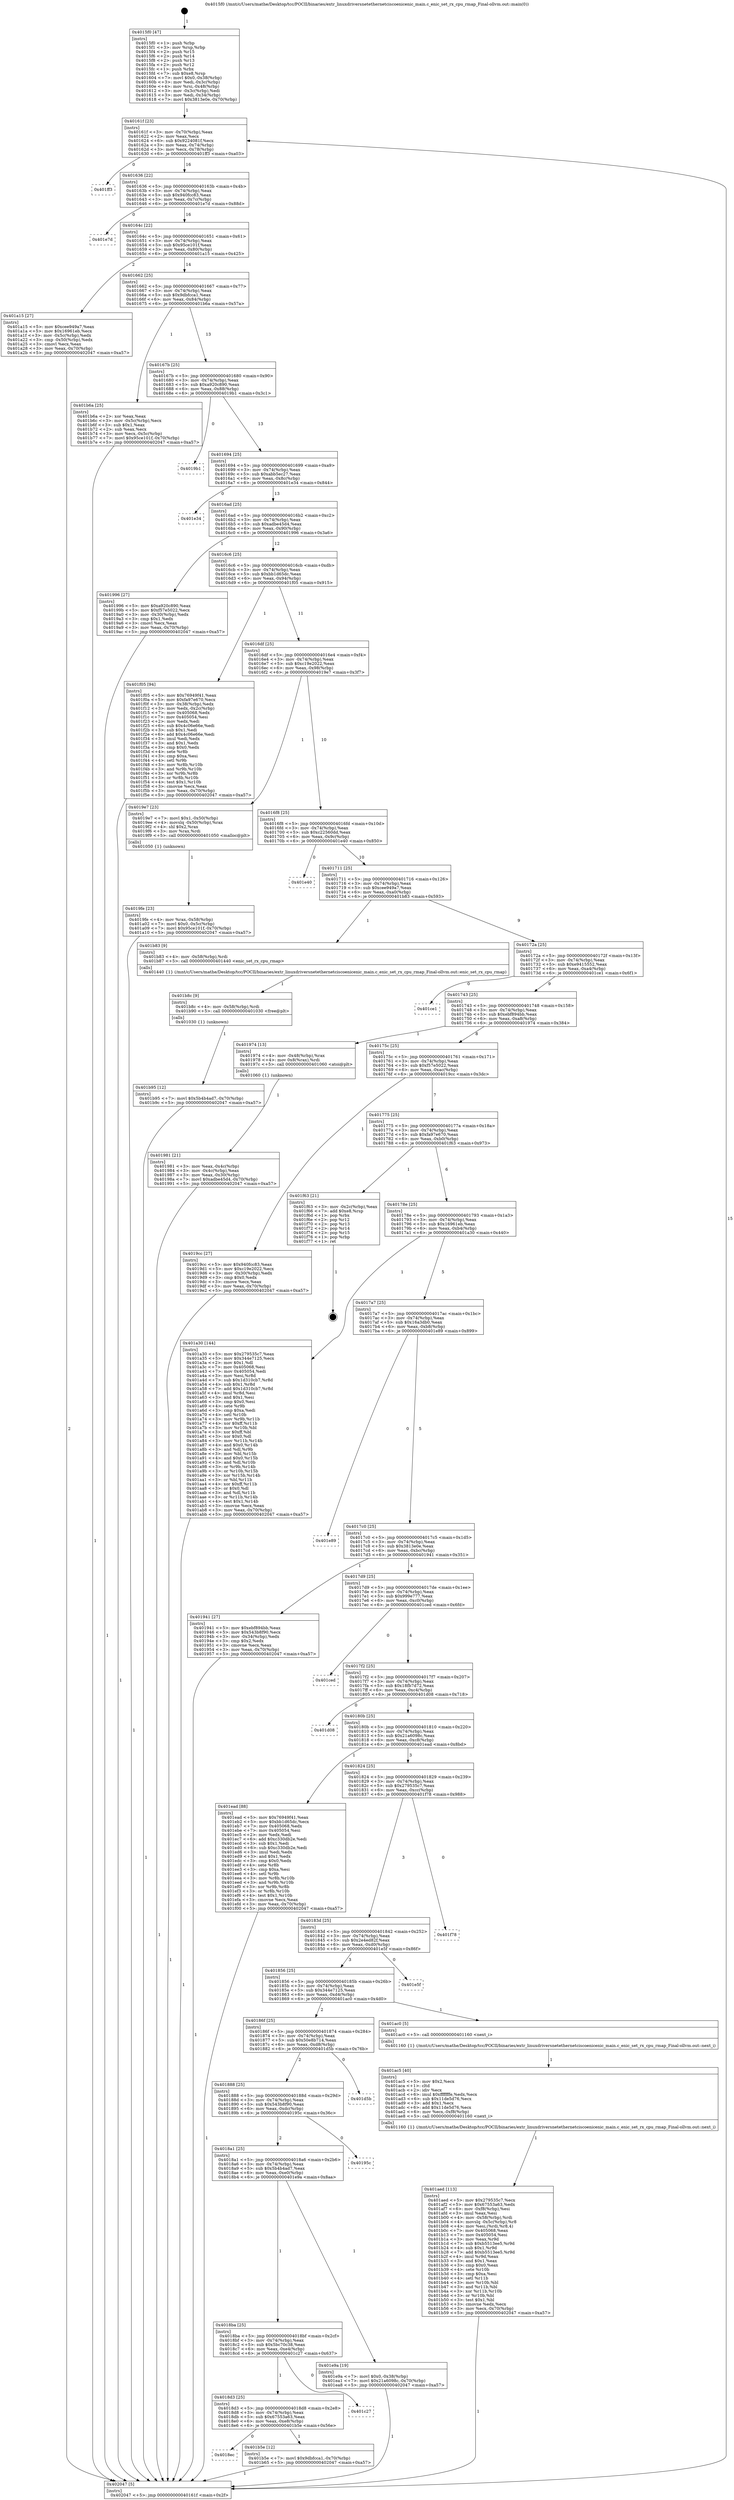 digraph "0x4015f0" {
  label = "0x4015f0 (/mnt/c/Users/mathe/Desktop/tcc/POCII/binaries/extr_linuxdriversnetethernetciscoenicenic_main.c_enic_set_rx_cpu_rmap_Final-ollvm.out::main(0))"
  labelloc = "t"
  node[shape=record]

  Entry [label="",width=0.3,height=0.3,shape=circle,fillcolor=black,style=filled]
  "0x40161f" [label="{
     0x40161f [23]\l
     | [instrs]\l
     &nbsp;&nbsp;0x40161f \<+3\>: mov -0x70(%rbp),%eax\l
     &nbsp;&nbsp;0x401622 \<+2\>: mov %eax,%ecx\l
     &nbsp;&nbsp;0x401624 \<+6\>: sub $0x9224081f,%ecx\l
     &nbsp;&nbsp;0x40162a \<+3\>: mov %eax,-0x74(%rbp)\l
     &nbsp;&nbsp;0x40162d \<+3\>: mov %ecx,-0x78(%rbp)\l
     &nbsp;&nbsp;0x401630 \<+6\>: je 0000000000401ff3 \<main+0xa03\>\l
  }"]
  "0x401ff3" [label="{
     0x401ff3\l
  }", style=dashed]
  "0x401636" [label="{
     0x401636 [22]\l
     | [instrs]\l
     &nbsp;&nbsp;0x401636 \<+5\>: jmp 000000000040163b \<main+0x4b\>\l
     &nbsp;&nbsp;0x40163b \<+3\>: mov -0x74(%rbp),%eax\l
     &nbsp;&nbsp;0x40163e \<+5\>: sub $0x940fcc83,%eax\l
     &nbsp;&nbsp;0x401643 \<+3\>: mov %eax,-0x7c(%rbp)\l
     &nbsp;&nbsp;0x401646 \<+6\>: je 0000000000401e7d \<main+0x88d\>\l
  }"]
  Exit [label="",width=0.3,height=0.3,shape=circle,fillcolor=black,style=filled,peripheries=2]
  "0x401e7d" [label="{
     0x401e7d\l
  }", style=dashed]
  "0x40164c" [label="{
     0x40164c [22]\l
     | [instrs]\l
     &nbsp;&nbsp;0x40164c \<+5\>: jmp 0000000000401651 \<main+0x61\>\l
     &nbsp;&nbsp;0x401651 \<+3\>: mov -0x74(%rbp),%eax\l
     &nbsp;&nbsp;0x401654 \<+5\>: sub $0x95ce101f,%eax\l
     &nbsp;&nbsp;0x401659 \<+3\>: mov %eax,-0x80(%rbp)\l
     &nbsp;&nbsp;0x40165c \<+6\>: je 0000000000401a15 \<main+0x425\>\l
  }"]
  "0x401b95" [label="{
     0x401b95 [12]\l
     | [instrs]\l
     &nbsp;&nbsp;0x401b95 \<+7\>: movl $0x5b4b4ad7,-0x70(%rbp)\l
     &nbsp;&nbsp;0x401b9c \<+5\>: jmp 0000000000402047 \<main+0xa57\>\l
  }"]
  "0x401a15" [label="{
     0x401a15 [27]\l
     | [instrs]\l
     &nbsp;&nbsp;0x401a15 \<+5\>: mov $0xcee949a7,%eax\l
     &nbsp;&nbsp;0x401a1a \<+5\>: mov $0x16961eb,%ecx\l
     &nbsp;&nbsp;0x401a1f \<+3\>: mov -0x5c(%rbp),%edx\l
     &nbsp;&nbsp;0x401a22 \<+3\>: cmp -0x50(%rbp),%edx\l
     &nbsp;&nbsp;0x401a25 \<+3\>: cmovl %ecx,%eax\l
     &nbsp;&nbsp;0x401a28 \<+3\>: mov %eax,-0x70(%rbp)\l
     &nbsp;&nbsp;0x401a2b \<+5\>: jmp 0000000000402047 \<main+0xa57\>\l
  }"]
  "0x401662" [label="{
     0x401662 [25]\l
     | [instrs]\l
     &nbsp;&nbsp;0x401662 \<+5\>: jmp 0000000000401667 \<main+0x77\>\l
     &nbsp;&nbsp;0x401667 \<+3\>: mov -0x74(%rbp),%eax\l
     &nbsp;&nbsp;0x40166a \<+5\>: sub $0x9dbfcca1,%eax\l
     &nbsp;&nbsp;0x40166f \<+6\>: mov %eax,-0x84(%rbp)\l
     &nbsp;&nbsp;0x401675 \<+6\>: je 0000000000401b6a \<main+0x57a\>\l
  }"]
  "0x401b8c" [label="{
     0x401b8c [9]\l
     | [instrs]\l
     &nbsp;&nbsp;0x401b8c \<+4\>: mov -0x58(%rbp),%rdi\l
     &nbsp;&nbsp;0x401b90 \<+5\>: call 0000000000401030 \<free@plt\>\l
     | [calls]\l
     &nbsp;&nbsp;0x401030 \{1\} (unknown)\l
  }"]
  "0x401b6a" [label="{
     0x401b6a [25]\l
     | [instrs]\l
     &nbsp;&nbsp;0x401b6a \<+2\>: xor %eax,%eax\l
     &nbsp;&nbsp;0x401b6c \<+3\>: mov -0x5c(%rbp),%ecx\l
     &nbsp;&nbsp;0x401b6f \<+3\>: sub $0x1,%eax\l
     &nbsp;&nbsp;0x401b72 \<+2\>: sub %eax,%ecx\l
     &nbsp;&nbsp;0x401b74 \<+3\>: mov %ecx,-0x5c(%rbp)\l
     &nbsp;&nbsp;0x401b77 \<+7\>: movl $0x95ce101f,-0x70(%rbp)\l
     &nbsp;&nbsp;0x401b7e \<+5\>: jmp 0000000000402047 \<main+0xa57\>\l
  }"]
  "0x40167b" [label="{
     0x40167b [25]\l
     | [instrs]\l
     &nbsp;&nbsp;0x40167b \<+5\>: jmp 0000000000401680 \<main+0x90\>\l
     &nbsp;&nbsp;0x401680 \<+3\>: mov -0x74(%rbp),%eax\l
     &nbsp;&nbsp;0x401683 \<+5\>: sub $0xa920c890,%eax\l
     &nbsp;&nbsp;0x401688 \<+6\>: mov %eax,-0x88(%rbp)\l
     &nbsp;&nbsp;0x40168e \<+6\>: je 00000000004019b1 \<main+0x3c1\>\l
  }"]
  "0x4018ec" [label="{
     0x4018ec\l
  }", style=dashed]
  "0x4019b1" [label="{
     0x4019b1\l
  }", style=dashed]
  "0x401694" [label="{
     0x401694 [25]\l
     | [instrs]\l
     &nbsp;&nbsp;0x401694 \<+5\>: jmp 0000000000401699 \<main+0xa9\>\l
     &nbsp;&nbsp;0x401699 \<+3\>: mov -0x74(%rbp),%eax\l
     &nbsp;&nbsp;0x40169c \<+5\>: sub $0xabb5ec27,%eax\l
     &nbsp;&nbsp;0x4016a1 \<+6\>: mov %eax,-0x8c(%rbp)\l
     &nbsp;&nbsp;0x4016a7 \<+6\>: je 0000000000401e34 \<main+0x844\>\l
  }"]
  "0x401b5e" [label="{
     0x401b5e [12]\l
     | [instrs]\l
     &nbsp;&nbsp;0x401b5e \<+7\>: movl $0x9dbfcca1,-0x70(%rbp)\l
     &nbsp;&nbsp;0x401b65 \<+5\>: jmp 0000000000402047 \<main+0xa57\>\l
  }"]
  "0x401e34" [label="{
     0x401e34\l
  }", style=dashed]
  "0x4016ad" [label="{
     0x4016ad [25]\l
     | [instrs]\l
     &nbsp;&nbsp;0x4016ad \<+5\>: jmp 00000000004016b2 \<main+0xc2\>\l
     &nbsp;&nbsp;0x4016b2 \<+3\>: mov -0x74(%rbp),%eax\l
     &nbsp;&nbsp;0x4016b5 \<+5\>: sub $0xadbe45d4,%eax\l
     &nbsp;&nbsp;0x4016ba \<+6\>: mov %eax,-0x90(%rbp)\l
     &nbsp;&nbsp;0x4016c0 \<+6\>: je 0000000000401996 \<main+0x3a6\>\l
  }"]
  "0x4018d3" [label="{
     0x4018d3 [25]\l
     | [instrs]\l
     &nbsp;&nbsp;0x4018d3 \<+5\>: jmp 00000000004018d8 \<main+0x2e8\>\l
     &nbsp;&nbsp;0x4018d8 \<+3\>: mov -0x74(%rbp),%eax\l
     &nbsp;&nbsp;0x4018db \<+5\>: sub $0x67553a63,%eax\l
     &nbsp;&nbsp;0x4018e0 \<+6\>: mov %eax,-0xe8(%rbp)\l
     &nbsp;&nbsp;0x4018e6 \<+6\>: je 0000000000401b5e \<main+0x56e\>\l
  }"]
  "0x401996" [label="{
     0x401996 [27]\l
     | [instrs]\l
     &nbsp;&nbsp;0x401996 \<+5\>: mov $0xa920c890,%eax\l
     &nbsp;&nbsp;0x40199b \<+5\>: mov $0xf57e5022,%ecx\l
     &nbsp;&nbsp;0x4019a0 \<+3\>: mov -0x30(%rbp),%edx\l
     &nbsp;&nbsp;0x4019a3 \<+3\>: cmp $0x1,%edx\l
     &nbsp;&nbsp;0x4019a6 \<+3\>: cmovl %ecx,%eax\l
     &nbsp;&nbsp;0x4019a9 \<+3\>: mov %eax,-0x70(%rbp)\l
     &nbsp;&nbsp;0x4019ac \<+5\>: jmp 0000000000402047 \<main+0xa57\>\l
  }"]
  "0x4016c6" [label="{
     0x4016c6 [25]\l
     | [instrs]\l
     &nbsp;&nbsp;0x4016c6 \<+5\>: jmp 00000000004016cb \<main+0xdb\>\l
     &nbsp;&nbsp;0x4016cb \<+3\>: mov -0x74(%rbp),%eax\l
     &nbsp;&nbsp;0x4016ce \<+5\>: sub $0xbb1d65dc,%eax\l
     &nbsp;&nbsp;0x4016d3 \<+6\>: mov %eax,-0x94(%rbp)\l
     &nbsp;&nbsp;0x4016d9 \<+6\>: je 0000000000401f05 \<main+0x915\>\l
  }"]
  "0x401c27" [label="{
     0x401c27\l
  }", style=dashed]
  "0x401f05" [label="{
     0x401f05 [94]\l
     | [instrs]\l
     &nbsp;&nbsp;0x401f05 \<+5\>: mov $0x76949f41,%eax\l
     &nbsp;&nbsp;0x401f0a \<+5\>: mov $0xfa97e670,%ecx\l
     &nbsp;&nbsp;0x401f0f \<+3\>: mov -0x38(%rbp),%edx\l
     &nbsp;&nbsp;0x401f12 \<+3\>: mov %edx,-0x2c(%rbp)\l
     &nbsp;&nbsp;0x401f15 \<+7\>: mov 0x405068,%edx\l
     &nbsp;&nbsp;0x401f1c \<+7\>: mov 0x405054,%esi\l
     &nbsp;&nbsp;0x401f23 \<+2\>: mov %edx,%edi\l
     &nbsp;&nbsp;0x401f25 \<+6\>: sub $0x4c06e66e,%edi\l
     &nbsp;&nbsp;0x401f2b \<+3\>: sub $0x1,%edi\l
     &nbsp;&nbsp;0x401f2e \<+6\>: add $0x4c06e66e,%edi\l
     &nbsp;&nbsp;0x401f34 \<+3\>: imul %edi,%edx\l
     &nbsp;&nbsp;0x401f37 \<+3\>: and $0x1,%edx\l
     &nbsp;&nbsp;0x401f3a \<+3\>: cmp $0x0,%edx\l
     &nbsp;&nbsp;0x401f3d \<+4\>: sete %r8b\l
     &nbsp;&nbsp;0x401f41 \<+3\>: cmp $0xa,%esi\l
     &nbsp;&nbsp;0x401f44 \<+4\>: setl %r9b\l
     &nbsp;&nbsp;0x401f48 \<+3\>: mov %r8b,%r10b\l
     &nbsp;&nbsp;0x401f4b \<+3\>: and %r9b,%r10b\l
     &nbsp;&nbsp;0x401f4e \<+3\>: xor %r9b,%r8b\l
     &nbsp;&nbsp;0x401f51 \<+3\>: or %r8b,%r10b\l
     &nbsp;&nbsp;0x401f54 \<+4\>: test $0x1,%r10b\l
     &nbsp;&nbsp;0x401f58 \<+3\>: cmovne %ecx,%eax\l
     &nbsp;&nbsp;0x401f5b \<+3\>: mov %eax,-0x70(%rbp)\l
     &nbsp;&nbsp;0x401f5e \<+5\>: jmp 0000000000402047 \<main+0xa57\>\l
  }"]
  "0x4016df" [label="{
     0x4016df [25]\l
     | [instrs]\l
     &nbsp;&nbsp;0x4016df \<+5\>: jmp 00000000004016e4 \<main+0xf4\>\l
     &nbsp;&nbsp;0x4016e4 \<+3\>: mov -0x74(%rbp),%eax\l
     &nbsp;&nbsp;0x4016e7 \<+5\>: sub $0xc19e2022,%eax\l
     &nbsp;&nbsp;0x4016ec \<+6\>: mov %eax,-0x98(%rbp)\l
     &nbsp;&nbsp;0x4016f2 \<+6\>: je 00000000004019e7 \<main+0x3f7\>\l
  }"]
  "0x4018ba" [label="{
     0x4018ba [25]\l
     | [instrs]\l
     &nbsp;&nbsp;0x4018ba \<+5\>: jmp 00000000004018bf \<main+0x2cf\>\l
     &nbsp;&nbsp;0x4018bf \<+3\>: mov -0x74(%rbp),%eax\l
     &nbsp;&nbsp;0x4018c2 \<+5\>: sub $0x5bc70c38,%eax\l
     &nbsp;&nbsp;0x4018c7 \<+6\>: mov %eax,-0xe4(%rbp)\l
     &nbsp;&nbsp;0x4018cd \<+6\>: je 0000000000401c27 \<main+0x637\>\l
  }"]
  "0x4019e7" [label="{
     0x4019e7 [23]\l
     | [instrs]\l
     &nbsp;&nbsp;0x4019e7 \<+7\>: movl $0x1,-0x50(%rbp)\l
     &nbsp;&nbsp;0x4019ee \<+4\>: movslq -0x50(%rbp),%rax\l
     &nbsp;&nbsp;0x4019f2 \<+4\>: shl $0x2,%rax\l
     &nbsp;&nbsp;0x4019f6 \<+3\>: mov %rax,%rdi\l
     &nbsp;&nbsp;0x4019f9 \<+5\>: call 0000000000401050 \<malloc@plt\>\l
     | [calls]\l
     &nbsp;&nbsp;0x401050 \{1\} (unknown)\l
  }"]
  "0x4016f8" [label="{
     0x4016f8 [25]\l
     | [instrs]\l
     &nbsp;&nbsp;0x4016f8 \<+5\>: jmp 00000000004016fd \<main+0x10d\>\l
     &nbsp;&nbsp;0x4016fd \<+3\>: mov -0x74(%rbp),%eax\l
     &nbsp;&nbsp;0x401700 \<+5\>: sub $0xc22560dd,%eax\l
     &nbsp;&nbsp;0x401705 \<+6\>: mov %eax,-0x9c(%rbp)\l
     &nbsp;&nbsp;0x40170b \<+6\>: je 0000000000401e40 \<main+0x850\>\l
  }"]
  "0x401e9a" [label="{
     0x401e9a [19]\l
     | [instrs]\l
     &nbsp;&nbsp;0x401e9a \<+7\>: movl $0x0,-0x38(%rbp)\l
     &nbsp;&nbsp;0x401ea1 \<+7\>: movl $0x21a6098c,-0x70(%rbp)\l
     &nbsp;&nbsp;0x401ea8 \<+5\>: jmp 0000000000402047 \<main+0xa57\>\l
  }"]
  "0x401e40" [label="{
     0x401e40\l
  }", style=dashed]
  "0x401711" [label="{
     0x401711 [25]\l
     | [instrs]\l
     &nbsp;&nbsp;0x401711 \<+5\>: jmp 0000000000401716 \<main+0x126\>\l
     &nbsp;&nbsp;0x401716 \<+3\>: mov -0x74(%rbp),%eax\l
     &nbsp;&nbsp;0x401719 \<+5\>: sub $0xcee949a7,%eax\l
     &nbsp;&nbsp;0x40171e \<+6\>: mov %eax,-0xa0(%rbp)\l
     &nbsp;&nbsp;0x401724 \<+6\>: je 0000000000401b83 \<main+0x593\>\l
  }"]
  "0x4018a1" [label="{
     0x4018a1 [25]\l
     | [instrs]\l
     &nbsp;&nbsp;0x4018a1 \<+5\>: jmp 00000000004018a6 \<main+0x2b6\>\l
     &nbsp;&nbsp;0x4018a6 \<+3\>: mov -0x74(%rbp),%eax\l
     &nbsp;&nbsp;0x4018a9 \<+5\>: sub $0x5b4b4ad7,%eax\l
     &nbsp;&nbsp;0x4018ae \<+6\>: mov %eax,-0xe0(%rbp)\l
     &nbsp;&nbsp;0x4018b4 \<+6\>: je 0000000000401e9a \<main+0x8aa\>\l
  }"]
  "0x401b83" [label="{
     0x401b83 [9]\l
     | [instrs]\l
     &nbsp;&nbsp;0x401b83 \<+4\>: mov -0x58(%rbp),%rdi\l
     &nbsp;&nbsp;0x401b87 \<+5\>: call 0000000000401440 \<enic_set_rx_cpu_rmap\>\l
     | [calls]\l
     &nbsp;&nbsp;0x401440 \{1\} (/mnt/c/Users/mathe/Desktop/tcc/POCII/binaries/extr_linuxdriversnetethernetciscoenicenic_main.c_enic_set_rx_cpu_rmap_Final-ollvm.out::enic_set_rx_cpu_rmap)\l
  }"]
  "0x40172a" [label="{
     0x40172a [25]\l
     | [instrs]\l
     &nbsp;&nbsp;0x40172a \<+5\>: jmp 000000000040172f \<main+0x13f\>\l
     &nbsp;&nbsp;0x40172f \<+3\>: mov -0x74(%rbp),%eax\l
     &nbsp;&nbsp;0x401732 \<+5\>: sub $0xe9415552,%eax\l
     &nbsp;&nbsp;0x401737 \<+6\>: mov %eax,-0xa4(%rbp)\l
     &nbsp;&nbsp;0x40173d \<+6\>: je 0000000000401ce1 \<main+0x6f1\>\l
  }"]
  "0x40195c" [label="{
     0x40195c\l
  }", style=dashed]
  "0x401ce1" [label="{
     0x401ce1\l
  }", style=dashed]
  "0x401743" [label="{
     0x401743 [25]\l
     | [instrs]\l
     &nbsp;&nbsp;0x401743 \<+5\>: jmp 0000000000401748 \<main+0x158\>\l
     &nbsp;&nbsp;0x401748 \<+3\>: mov -0x74(%rbp),%eax\l
     &nbsp;&nbsp;0x40174b \<+5\>: sub $0xebf894bb,%eax\l
     &nbsp;&nbsp;0x401750 \<+6\>: mov %eax,-0xa8(%rbp)\l
     &nbsp;&nbsp;0x401756 \<+6\>: je 0000000000401974 \<main+0x384\>\l
  }"]
  "0x401888" [label="{
     0x401888 [25]\l
     | [instrs]\l
     &nbsp;&nbsp;0x401888 \<+5\>: jmp 000000000040188d \<main+0x29d\>\l
     &nbsp;&nbsp;0x40188d \<+3\>: mov -0x74(%rbp),%eax\l
     &nbsp;&nbsp;0x401890 \<+5\>: sub $0x543b8f90,%eax\l
     &nbsp;&nbsp;0x401895 \<+6\>: mov %eax,-0xdc(%rbp)\l
     &nbsp;&nbsp;0x40189b \<+6\>: je 000000000040195c \<main+0x36c\>\l
  }"]
  "0x401974" [label="{
     0x401974 [13]\l
     | [instrs]\l
     &nbsp;&nbsp;0x401974 \<+4\>: mov -0x48(%rbp),%rax\l
     &nbsp;&nbsp;0x401978 \<+4\>: mov 0x8(%rax),%rdi\l
     &nbsp;&nbsp;0x40197c \<+5\>: call 0000000000401060 \<atoi@plt\>\l
     | [calls]\l
     &nbsp;&nbsp;0x401060 \{1\} (unknown)\l
  }"]
  "0x40175c" [label="{
     0x40175c [25]\l
     | [instrs]\l
     &nbsp;&nbsp;0x40175c \<+5\>: jmp 0000000000401761 \<main+0x171\>\l
     &nbsp;&nbsp;0x401761 \<+3\>: mov -0x74(%rbp),%eax\l
     &nbsp;&nbsp;0x401764 \<+5\>: sub $0xf57e5022,%eax\l
     &nbsp;&nbsp;0x401769 \<+6\>: mov %eax,-0xac(%rbp)\l
     &nbsp;&nbsp;0x40176f \<+6\>: je 00000000004019cc \<main+0x3dc\>\l
  }"]
  "0x401d5b" [label="{
     0x401d5b\l
  }", style=dashed]
  "0x4019cc" [label="{
     0x4019cc [27]\l
     | [instrs]\l
     &nbsp;&nbsp;0x4019cc \<+5\>: mov $0x940fcc83,%eax\l
     &nbsp;&nbsp;0x4019d1 \<+5\>: mov $0xc19e2022,%ecx\l
     &nbsp;&nbsp;0x4019d6 \<+3\>: mov -0x30(%rbp),%edx\l
     &nbsp;&nbsp;0x4019d9 \<+3\>: cmp $0x0,%edx\l
     &nbsp;&nbsp;0x4019dc \<+3\>: cmove %ecx,%eax\l
     &nbsp;&nbsp;0x4019df \<+3\>: mov %eax,-0x70(%rbp)\l
     &nbsp;&nbsp;0x4019e2 \<+5\>: jmp 0000000000402047 \<main+0xa57\>\l
  }"]
  "0x401775" [label="{
     0x401775 [25]\l
     | [instrs]\l
     &nbsp;&nbsp;0x401775 \<+5\>: jmp 000000000040177a \<main+0x18a\>\l
     &nbsp;&nbsp;0x40177a \<+3\>: mov -0x74(%rbp),%eax\l
     &nbsp;&nbsp;0x40177d \<+5\>: sub $0xfa97e670,%eax\l
     &nbsp;&nbsp;0x401782 \<+6\>: mov %eax,-0xb0(%rbp)\l
     &nbsp;&nbsp;0x401788 \<+6\>: je 0000000000401f63 \<main+0x973\>\l
  }"]
  "0x401aed" [label="{
     0x401aed [113]\l
     | [instrs]\l
     &nbsp;&nbsp;0x401aed \<+5\>: mov $0x279535c7,%ecx\l
     &nbsp;&nbsp;0x401af2 \<+5\>: mov $0x67553a63,%edx\l
     &nbsp;&nbsp;0x401af7 \<+6\>: mov -0xf8(%rbp),%esi\l
     &nbsp;&nbsp;0x401afd \<+3\>: imul %eax,%esi\l
     &nbsp;&nbsp;0x401b00 \<+4\>: mov -0x58(%rbp),%rdi\l
     &nbsp;&nbsp;0x401b04 \<+4\>: movslq -0x5c(%rbp),%r8\l
     &nbsp;&nbsp;0x401b08 \<+4\>: mov %esi,(%rdi,%r8,4)\l
     &nbsp;&nbsp;0x401b0c \<+7\>: mov 0x405068,%eax\l
     &nbsp;&nbsp;0x401b13 \<+7\>: mov 0x405054,%esi\l
     &nbsp;&nbsp;0x401b1a \<+3\>: mov %eax,%r9d\l
     &nbsp;&nbsp;0x401b1d \<+7\>: sub $0xb5513ee5,%r9d\l
     &nbsp;&nbsp;0x401b24 \<+4\>: sub $0x1,%r9d\l
     &nbsp;&nbsp;0x401b28 \<+7\>: add $0xb5513ee5,%r9d\l
     &nbsp;&nbsp;0x401b2f \<+4\>: imul %r9d,%eax\l
     &nbsp;&nbsp;0x401b33 \<+3\>: and $0x1,%eax\l
     &nbsp;&nbsp;0x401b36 \<+3\>: cmp $0x0,%eax\l
     &nbsp;&nbsp;0x401b39 \<+4\>: sete %r10b\l
     &nbsp;&nbsp;0x401b3d \<+3\>: cmp $0xa,%esi\l
     &nbsp;&nbsp;0x401b40 \<+4\>: setl %r11b\l
     &nbsp;&nbsp;0x401b44 \<+3\>: mov %r10b,%bl\l
     &nbsp;&nbsp;0x401b47 \<+3\>: and %r11b,%bl\l
     &nbsp;&nbsp;0x401b4a \<+3\>: xor %r11b,%r10b\l
     &nbsp;&nbsp;0x401b4d \<+3\>: or %r10b,%bl\l
     &nbsp;&nbsp;0x401b50 \<+3\>: test $0x1,%bl\l
     &nbsp;&nbsp;0x401b53 \<+3\>: cmovne %edx,%ecx\l
     &nbsp;&nbsp;0x401b56 \<+3\>: mov %ecx,-0x70(%rbp)\l
     &nbsp;&nbsp;0x401b59 \<+5\>: jmp 0000000000402047 \<main+0xa57\>\l
  }"]
  "0x401f63" [label="{
     0x401f63 [21]\l
     | [instrs]\l
     &nbsp;&nbsp;0x401f63 \<+3\>: mov -0x2c(%rbp),%eax\l
     &nbsp;&nbsp;0x401f66 \<+7\>: add $0xe8,%rsp\l
     &nbsp;&nbsp;0x401f6d \<+1\>: pop %rbx\l
     &nbsp;&nbsp;0x401f6e \<+2\>: pop %r12\l
     &nbsp;&nbsp;0x401f70 \<+2\>: pop %r13\l
     &nbsp;&nbsp;0x401f72 \<+2\>: pop %r14\l
     &nbsp;&nbsp;0x401f74 \<+2\>: pop %r15\l
     &nbsp;&nbsp;0x401f76 \<+1\>: pop %rbp\l
     &nbsp;&nbsp;0x401f77 \<+1\>: ret\l
  }"]
  "0x40178e" [label="{
     0x40178e [25]\l
     | [instrs]\l
     &nbsp;&nbsp;0x40178e \<+5\>: jmp 0000000000401793 \<main+0x1a3\>\l
     &nbsp;&nbsp;0x401793 \<+3\>: mov -0x74(%rbp),%eax\l
     &nbsp;&nbsp;0x401796 \<+5\>: sub $0x16961eb,%eax\l
     &nbsp;&nbsp;0x40179b \<+6\>: mov %eax,-0xb4(%rbp)\l
     &nbsp;&nbsp;0x4017a1 \<+6\>: je 0000000000401a30 \<main+0x440\>\l
  }"]
  "0x401ac5" [label="{
     0x401ac5 [40]\l
     | [instrs]\l
     &nbsp;&nbsp;0x401ac5 \<+5\>: mov $0x2,%ecx\l
     &nbsp;&nbsp;0x401aca \<+1\>: cltd\l
     &nbsp;&nbsp;0x401acb \<+2\>: idiv %ecx\l
     &nbsp;&nbsp;0x401acd \<+6\>: imul $0xfffffffe,%edx,%ecx\l
     &nbsp;&nbsp;0x401ad3 \<+6\>: sub $0x11de5d76,%ecx\l
     &nbsp;&nbsp;0x401ad9 \<+3\>: add $0x1,%ecx\l
     &nbsp;&nbsp;0x401adc \<+6\>: add $0x11de5d76,%ecx\l
     &nbsp;&nbsp;0x401ae2 \<+6\>: mov %ecx,-0xf8(%rbp)\l
     &nbsp;&nbsp;0x401ae8 \<+5\>: call 0000000000401160 \<next_i\>\l
     | [calls]\l
     &nbsp;&nbsp;0x401160 \{1\} (/mnt/c/Users/mathe/Desktop/tcc/POCII/binaries/extr_linuxdriversnetethernetciscoenicenic_main.c_enic_set_rx_cpu_rmap_Final-ollvm.out::next_i)\l
  }"]
  "0x401a30" [label="{
     0x401a30 [144]\l
     | [instrs]\l
     &nbsp;&nbsp;0x401a30 \<+5\>: mov $0x279535c7,%eax\l
     &nbsp;&nbsp;0x401a35 \<+5\>: mov $0x344e7125,%ecx\l
     &nbsp;&nbsp;0x401a3a \<+2\>: mov $0x1,%dl\l
     &nbsp;&nbsp;0x401a3c \<+7\>: mov 0x405068,%esi\l
     &nbsp;&nbsp;0x401a43 \<+7\>: mov 0x405054,%edi\l
     &nbsp;&nbsp;0x401a4a \<+3\>: mov %esi,%r8d\l
     &nbsp;&nbsp;0x401a4d \<+7\>: sub $0x1d310cb7,%r8d\l
     &nbsp;&nbsp;0x401a54 \<+4\>: sub $0x1,%r8d\l
     &nbsp;&nbsp;0x401a58 \<+7\>: add $0x1d310cb7,%r8d\l
     &nbsp;&nbsp;0x401a5f \<+4\>: imul %r8d,%esi\l
     &nbsp;&nbsp;0x401a63 \<+3\>: and $0x1,%esi\l
     &nbsp;&nbsp;0x401a66 \<+3\>: cmp $0x0,%esi\l
     &nbsp;&nbsp;0x401a69 \<+4\>: sete %r9b\l
     &nbsp;&nbsp;0x401a6d \<+3\>: cmp $0xa,%edi\l
     &nbsp;&nbsp;0x401a70 \<+4\>: setl %r10b\l
     &nbsp;&nbsp;0x401a74 \<+3\>: mov %r9b,%r11b\l
     &nbsp;&nbsp;0x401a77 \<+4\>: xor $0xff,%r11b\l
     &nbsp;&nbsp;0x401a7b \<+3\>: mov %r10b,%bl\l
     &nbsp;&nbsp;0x401a7e \<+3\>: xor $0xff,%bl\l
     &nbsp;&nbsp;0x401a81 \<+3\>: xor $0x0,%dl\l
     &nbsp;&nbsp;0x401a84 \<+3\>: mov %r11b,%r14b\l
     &nbsp;&nbsp;0x401a87 \<+4\>: and $0x0,%r14b\l
     &nbsp;&nbsp;0x401a8b \<+3\>: and %dl,%r9b\l
     &nbsp;&nbsp;0x401a8e \<+3\>: mov %bl,%r15b\l
     &nbsp;&nbsp;0x401a91 \<+4\>: and $0x0,%r15b\l
     &nbsp;&nbsp;0x401a95 \<+3\>: and %dl,%r10b\l
     &nbsp;&nbsp;0x401a98 \<+3\>: or %r9b,%r14b\l
     &nbsp;&nbsp;0x401a9b \<+3\>: or %r10b,%r15b\l
     &nbsp;&nbsp;0x401a9e \<+3\>: xor %r15b,%r14b\l
     &nbsp;&nbsp;0x401aa1 \<+3\>: or %bl,%r11b\l
     &nbsp;&nbsp;0x401aa4 \<+4\>: xor $0xff,%r11b\l
     &nbsp;&nbsp;0x401aa8 \<+3\>: or $0x0,%dl\l
     &nbsp;&nbsp;0x401aab \<+3\>: and %dl,%r11b\l
     &nbsp;&nbsp;0x401aae \<+3\>: or %r11b,%r14b\l
     &nbsp;&nbsp;0x401ab1 \<+4\>: test $0x1,%r14b\l
     &nbsp;&nbsp;0x401ab5 \<+3\>: cmovne %ecx,%eax\l
     &nbsp;&nbsp;0x401ab8 \<+3\>: mov %eax,-0x70(%rbp)\l
     &nbsp;&nbsp;0x401abb \<+5\>: jmp 0000000000402047 \<main+0xa57\>\l
  }"]
  "0x4017a7" [label="{
     0x4017a7 [25]\l
     | [instrs]\l
     &nbsp;&nbsp;0x4017a7 \<+5\>: jmp 00000000004017ac \<main+0x1bc\>\l
     &nbsp;&nbsp;0x4017ac \<+3\>: mov -0x74(%rbp),%eax\l
     &nbsp;&nbsp;0x4017af \<+5\>: sub $0x16a3db0,%eax\l
     &nbsp;&nbsp;0x4017b4 \<+6\>: mov %eax,-0xb8(%rbp)\l
     &nbsp;&nbsp;0x4017ba \<+6\>: je 0000000000401e89 \<main+0x899\>\l
  }"]
  "0x40186f" [label="{
     0x40186f [25]\l
     | [instrs]\l
     &nbsp;&nbsp;0x40186f \<+5\>: jmp 0000000000401874 \<main+0x284\>\l
     &nbsp;&nbsp;0x401874 \<+3\>: mov -0x74(%rbp),%eax\l
     &nbsp;&nbsp;0x401877 \<+5\>: sub $0x50e8b714,%eax\l
     &nbsp;&nbsp;0x40187c \<+6\>: mov %eax,-0xd8(%rbp)\l
     &nbsp;&nbsp;0x401882 \<+6\>: je 0000000000401d5b \<main+0x76b\>\l
  }"]
  "0x401e89" [label="{
     0x401e89\l
  }", style=dashed]
  "0x4017c0" [label="{
     0x4017c0 [25]\l
     | [instrs]\l
     &nbsp;&nbsp;0x4017c0 \<+5\>: jmp 00000000004017c5 \<main+0x1d5\>\l
     &nbsp;&nbsp;0x4017c5 \<+3\>: mov -0x74(%rbp),%eax\l
     &nbsp;&nbsp;0x4017c8 \<+5\>: sub $0x3813e0e,%eax\l
     &nbsp;&nbsp;0x4017cd \<+6\>: mov %eax,-0xbc(%rbp)\l
     &nbsp;&nbsp;0x4017d3 \<+6\>: je 0000000000401941 \<main+0x351\>\l
  }"]
  "0x401ac0" [label="{
     0x401ac0 [5]\l
     | [instrs]\l
     &nbsp;&nbsp;0x401ac0 \<+5\>: call 0000000000401160 \<next_i\>\l
     | [calls]\l
     &nbsp;&nbsp;0x401160 \{1\} (/mnt/c/Users/mathe/Desktop/tcc/POCII/binaries/extr_linuxdriversnetethernetciscoenicenic_main.c_enic_set_rx_cpu_rmap_Final-ollvm.out::next_i)\l
  }"]
  "0x401941" [label="{
     0x401941 [27]\l
     | [instrs]\l
     &nbsp;&nbsp;0x401941 \<+5\>: mov $0xebf894bb,%eax\l
     &nbsp;&nbsp;0x401946 \<+5\>: mov $0x543b8f90,%ecx\l
     &nbsp;&nbsp;0x40194b \<+3\>: mov -0x34(%rbp),%edx\l
     &nbsp;&nbsp;0x40194e \<+3\>: cmp $0x2,%edx\l
     &nbsp;&nbsp;0x401951 \<+3\>: cmovne %ecx,%eax\l
     &nbsp;&nbsp;0x401954 \<+3\>: mov %eax,-0x70(%rbp)\l
     &nbsp;&nbsp;0x401957 \<+5\>: jmp 0000000000402047 \<main+0xa57\>\l
  }"]
  "0x4017d9" [label="{
     0x4017d9 [25]\l
     | [instrs]\l
     &nbsp;&nbsp;0x4017d9 \<+5\>: jmp 00000000004017de \<main+0x1ee\>\l
     &nbsp;&nbsp;0x4017de \<+3\>: mov -0x74(%rbp),%eax\l
     &nbsp;&nbsp;0x4017e1 \<+5\>: sub $0x999e777,%eax\l
     &nbsp;&nbsp;0x4017e6 \<+6\>: mov %eax,-0xc0(%rbp)\l
     &nbsp;&nbsp;0x4017ec \<+6\>: je 0000000000401ced \<main+0x6fd\>\l
  }"]
  "0x402047" [label="{
     0x402047 [5]\l
     | [instrs]\l
     &nbsp;&nbsp;0x402047 \<+5\>: jmp 000000000040161f \<main+0x2f\>\l
  }"]
  "0x4015f0" [label="{
     0x4015f0 [47]\l
     | [instrs]\l
     &nbsp;&nbsp;0x4015f0 \<+1\>: push %rbp\l
     &nbsp;&nbsp;0x4015f1 \<+3\>: mov %rsp,%rbp\l
     &nbsp;&nbsp;0x4015f4 \<+2\>: push %r15\l
     &nbsp;&nbsp;0x4015f6 \<+2\>: push %r14\l
     &nbsp;&nbsp;0x4015f8 \<+2\>: push %r13\l
     &nbsp;&nbsp;0x4015fa \<+2\>: push %r12\l
     &nbsp;&nbsp;0x4015fc \<+1\>: push %rbx\l
     &nbsp;&nbsp;0x4015fd \<+7\>: sub $0xe8,%rsp\l
     &nbsp;&nbsp;0x401604 \<+7\>: movl $0x0,-0x38(%rbp)\l
     &nbsp;&nbsp;0x40160b \<+3\>: mov %edi,-0x3c(%rbp)\l
     &nbsp;&nbsp;0x40160e \<+4\>: mov %rsi,-0x48(%rbp)\l
     &nbsp;&nbsp;0x401612 \<+3\>: mov -0x3c(%rbp),%edi\l
     &nbsp;&nbsp;0x401615 \<+3\>: mov %edi,-0x34(%rbp)\l
     &nbsp;&nbsp;0x401618 \<+7\>: movl $0x3813e0e,-0x70(%rbp)\l
  }"]
  "0x401981" [label="{
     0x401981 [21]\l
     | [instrs]\l
     &nbsp;&nbsp;0x401981 \<+3\>: mov %eax,-0x4c(%rbp)\l
     &nbsp;&nbsp;0x401984 \<+3\>: mov -0x4c(%rbp),%eax\l
     &nbsp;&nbsp;0x401987 \<+3\>: mov %eax,-0x30(%rbp)\l
     &nbsp;&nbsp;0x40198a \<+7\>: movl $0xadbe45d4,-0x70(%rbp)\l
     &nbsp;&nbsp;0x401991 \<+5\>: jmp 0000000000402047 \<main+0xa57\>\l
  }"]
  "0x4019fe" [label="{
     0x4019fe [23]\l
     | [instrs]\l
     &nbsp;&nbsp;0x4019fe \<+4\>: mov %rax,-0x58(%rbp)\l
     &nbsp;&nbsp;0x401a02 \<+7\>: movl $0x0,-0x5c(%rbp)\l
     &nbsp;&nbsp;0x401a09 \<+7\>: movl $0x95ce101f,-0x70(%rbp)\l
     &nbsp;&nbsp;0x401a10 \<+5\>: jmp 0000000000402047 \<main+0xa57\>\l
  }"]
  "0x401856" [label="{
     0x401856 [25]\l
     | [instrs]\l
     &nbsp;&nbsp;0x401856 \<+5\>: jmp 000000000040185b \<main+0x26b\>\l
     &nbsp;&nbsp;0x40185b \<+3\>: mov -0x74(%rbp),%eax\l
     &nbsp;&nbsp;0x40185e \<+5\>: sub $0x344e7125,%eax\l
     &nbsp;&nbsp;0x401863 \<+6\>: mov %eax,-0xd4(%rbp)\l
     &nbsp;&nbsp;0x401869 \<+6\>: je 0000000000401ac0 \<main+0x4d0\>\l
  }"]
  "0x401ced" [label="{
     0x401ced\l
  }", style=dashed]
  "0x4017f2" [label="{
     0x4017f2 [25]\l
     | [instrs]\l
     &nbsp;&nbsp;0x4017f2 \<+5\>: jmp 00000000004017f7 \<main+0x207\>\l
     &nbsp;&nbsp;0x4017f7 \<+3\>: mov -0x74(%rbp),%eax\l
     &nbsp;&nbsp;0x4017fa \<+5\>: sub $0x18fb7d72,%eax\l
     &nbsp;&nbsp;0x4017ff \<+6\>: mov %eax,-0xc4(%rbp)\l
     &nbsp;&nbsp;0x401805 \<+6\>: je 0000000000401d08 \<main+0x718\>\l
  }"]
  "0x401e5f" [label="{
     0x401e5f\l
  }", style=dashed]
  "0x401d08" [label="{
     0x401d08\l
  }", style=dashed]
  "0x40180b" [label="{
     0x40180b [25]\l
     | [instrs]\l
     &nbsp;&nbsp;0x40180b \<+5\>: jmp 0000000000401810 \<main+0x220\>\l
     &nbsp;&nbsp;0x401810 \<+3\>: mov -0x74(%rbp),%eax\l
     &nbsp;&nbsp;0x401813 \<+5\>: sub $0x21a6098c,%eax\l
     &nbsp;&nbsp;0x401818 \<+6\>: mov %eax,-0xc8(%rbp)\l
     &nbsp;&nbsp;0x40181e \<+6\>: je 0000000000401ead \<main+0x8bd\>\l
  }"]
  "0x40183d" [label="{
     0x40183d [25]\l
     | [instrs]\l
     &nbsp;&nbsp;0x40183d \<+5\>: jmp 0000000000401842 \<main+0x252\>\l
     &nbsp;&nbsp;0x401842 \<+3\>: mov -0x74(%rbp),%eax\l
     &nbsp;&nbsp;0x401845 \<+5\>: sub $0x2e4ed82f,%eax\l
     &nbsp;&nbsp;0x40184a \<+6\>: mov %eax,-0xd0(%rbp)\l
     &nbsp;&nbsp;0x401850 \<+6\>: je 0000000000401e5f \<main+0x86f\>\l
  }"]
  "0x401ead" [label="{
     0x401ead [88]\l
     | [instrs]\l
     &nbsp;&nbsp;0x401ead \<+5\>: mov $0x76949f41,%eax\l
     &nbsp;&nbsp;0x401eb2 \<+5\>: mov $0xbb1d65dc,%ecx\l
     &nbsp;&nbsp;0x401eb7 \<+7\>: mov 0x405068,%edx\l
     &nbsp;&nbsp;0x401ebe \<+7\>: mov 0x405054,%esi\l
     &nbsp;&nbsp;0x401ec5 \<+2\>: mov %edx,%edi\l
     &nbsp;&nbsp;0x401ec7 \<+6\>: add $0xc330db2e,%edi\l
     &nbsp;&nbsp;0x401ecd \<+3\>: sub $0x1,%edi\l
     &nbsp;&nbsp;0x401ed0 \<+6\>: sub $0xc330db2e,%edi\l
     &nbsp;&nbsp;0x401ed6 \<+3\>: imul %edi,%edx\l
     &nbsp;&nbsp;0x401ed9 \<+3\>: and $0x1,%edx\l
     &nbsp;&nbsp;0x401edc \<+3\>: cmp $0x0,%edx\l
     &nbsp;&nbsp;0x401edf \<+4\>: sete %r8b\l
     &nbsp;&nbsp;0x401ee3 \<+3\>: cmp $0xa,%esi\l
     &nbsp;&nbsp;0x401ee6 \<+4\>: setl %r9b\l
     &nbsp;&nbsp;0x401eea \<+3\>: mov %r8b,%r10b\l
     &nbsp;&nbsp;0x401eed \<+3\>: and %r9b,%r10b\l
     &nbsp;&nbsp;0x401ef0 \<+3\>: xor %r9b,%r8b\l
     &nbsp;&nbsp;0x401ef3 \<+3\>: or %r8b,%r10b\l
     &nbsp;&nbsp;0x401ef6 \<+4\>: test $0x1,%r10b\l
     &nbsp;&nbsp;0x401efa \<+3\>: cmovne %ecx,%eax\l
     &nbsp;&nbsp;0x401efd \<+3\>: mov %eax,-0x70(%rbp)\l
     &nbsp;&nbsp;0x401f00 \<+5\>: jmp 0000000000402047 \<main+0xa57\>\l
  }"]
  "0x401824" [label="{
     0x401824 [25]\l
     | [instrs]\l
     &nbsp;&nbsp;0x401824 \<+5\>: jmp 0000000000401829 \<main+0x239\>\l
     &nbsp;&nbsp;0x401829 \<+3\>: mov -0x74(%rbp),%eax\l
     &nbsp;&nbsp;0x40182c \<+5\>: sub $0x279535c7,%eax\l
     &nbsp;&nbsp;0x401831 \<+6\>: mov %eax,-0xcc(%rbp)\l
     &nbsp;&nbsp;0x401837 \<+6\>: je 0000000000401f78 \<main+0x988\>\l
  }"]
  "0x401f78" [label="{
     0x401f78\l
  }", style=dashed]
  Entry -> "0x4015f0" [label=" 1"]
  "0x40161f" -> "0x401ff3" [label=" 0"]
  "0x40161f" -> "0x401636" [label=" 16"]
  "0x401f63" -> Exit [label=" 1"]
  "0x401636" -> "0x401e7d" [label=" 0"]
  "0x401636" -> "0x40164c" [label=" 16"]
  "0x401f05" -> "0x402047" [label=" 1"]
  "0x40164c" -> "0x401a15" [label=" 2"]
  "0x40164c" -> "0x401662" [label=" 14"]
  "0x401ead" -> "0x402047" [label=" 1"]
  "0x401662" -> "0x401b6a" [label=" 1"]
  "0x401662" -> "0x40167b" [label=" 13"]
  "0x401e9a" -> "0x402047" [label=" 1"]
  "0x40167b" -> "0x4019b1" [label=" 0"]
  "0x40167b" -> "0x401694" [label=" 13"]
  "0x401b95" -> "0x402047" [label=" 1"]
  "0x401694" -> "0x401e34" [label=" 0"]
  "0x401694" -> "0x4016ad" [label=" 13"]
  "0x401b8c" -> "0x401b95" [label=" 1"]
  "0x4016ad" -> "0x401996" [label=" 1"]
  "0x4016ad" -> "0x4016c6" [label=" 12"]
  "0x401b6a" -> "0x402047" [label=" 1"]
  "0x4016c6" -> "0x401f05" [label=" 1"]
  "0x4016c6" -> "0x4016df" [label=" 11"]
  "0x401b5e" -> "0x402047" [label=" 1"]
  "0x4016df" -> "0x4019e7" [label=" 1"]
  "0x4016df" -> "0x4016f8" [label=" 10"]
  "0x4018d3" -> "0x401b5e" [label=" 1"]
  "0x4016f8" -> "0x401e40" [label=" 0"]
  "0x4016f8" -> "0x401711" [label=" 10"]
  "0x401b83" -> "0x401b8c" [label=" 1"]
  "0x401711" -> "0x401b83" [label=" 1"]
  "0x401711" -> "0x40172a" [label=" 9"]
  "0x4018ba" -> "0x401c27" [label=" 0"]
  "0x40172a" -> "0x401ce1" [label=" 0"]
  "0x40172a" -> "0x401743" [label=" 9"]
  "0x4018d3" -> "0x4018ec" [label=" 0"]
  "0x401743" -> "0x401974" [label=" 1"]
  "0x401743" -> "0x40175c" [label=" 8"]
  "0x4018a1" -> "0x401e9a" [label=" 1"]
  "0x40175c" -> "0x4019cc" [label=" 1"]
  "0x40175c" -> "0x401775" [label=" 7"]
  "0x4018ba" -> "0x4018d3" [label=" 1"]
  "0x401775" -> "0x401f63" [label=" 1"]
  "0x401775" -> "0x40178e" [label=" 6"]
  "0x401888" -> "0x40195c" [label=" 0"]
  "0x40178e" -> "0x401a30" [label=" 1"]
  "0x40178e" -> "0x4017a7" [label=" 5"]
  "0x4018a1" -> "0x4018ba" [label=" 1"]
  "0x4017a7" -> "0x401e89" [label=" 0"]
  "0x4017a7" -> "0x4017c0" [label=" 5"]
  "0x40186f" -> "0x401888" [label=" 2"]
  "0x4017c0" -> "0x401941" [label=" 1"]
  "0x4017c0" -> "0x4017d9" [label=" 4"]
  "0x401941" -> "0x402047" [label=" 1"]
  "0x4015f0" -> "0x40161f" [label=" 1"]
  "0x402047" -> "0x40161f" [label=" 15"]
  "0x401974" -> "0x401981" [label=" 1"]
  "0x401981" -> "0x402047" [label=" 1"]
  "0x401996" -> "0x402047" [label=" 1"]
  "0x4019cc" -> "0x402047" [label=" 1"]
  "0x4019e7" -> "0x4019fe" [label=" 1"]
  "0x4019fe" -> "0x402047" [label=" 1"]
  "0x401a15" -> "0x402047" [label=" 2"]
  "0x401a30" -> "0x402047" [label=" 1"]
  "0x40186f" -> "0x401d5b" [label=" 0"]
  "0x4017d9" -> "0x401ced" [label=" 0"]
  "0x4017d9" -> "0x4017f2" [label=" 4"]
  "0x401aed" -> "0x402047" [label=" 1"]
  "0x4017f2" -> "0x401d08" [label=" 0"]
  "0x4017f2" -> "0x40180b" [label=" 4"]
  "0x401ac5" -> "0x401aed" [label=" 1"]
  "0x40180b" -> "0x401ead" [label=" 1"]
  "0x40180b" -> "0x401824" [label=" 3"]
  "0x401856" -> "0x40186f" [label=" 2"]
  "0x401824" -> "0x401f78" [label=" 0"]
  "0x401824" -> "0x40183d" [label=" 3"]
  "0x401ac0" -> "0x401ac5" [label=" 1"]
  "0x40183d" -> "0x401e5f" [label=" 0"]
  "0x40183d" -> "0x401856" [label=" 3"]
  "0x401888" -> "0x4018a1" [label=" 2"]
  "0x401856" -> "0x401ac0" [label=" 1"]
}
